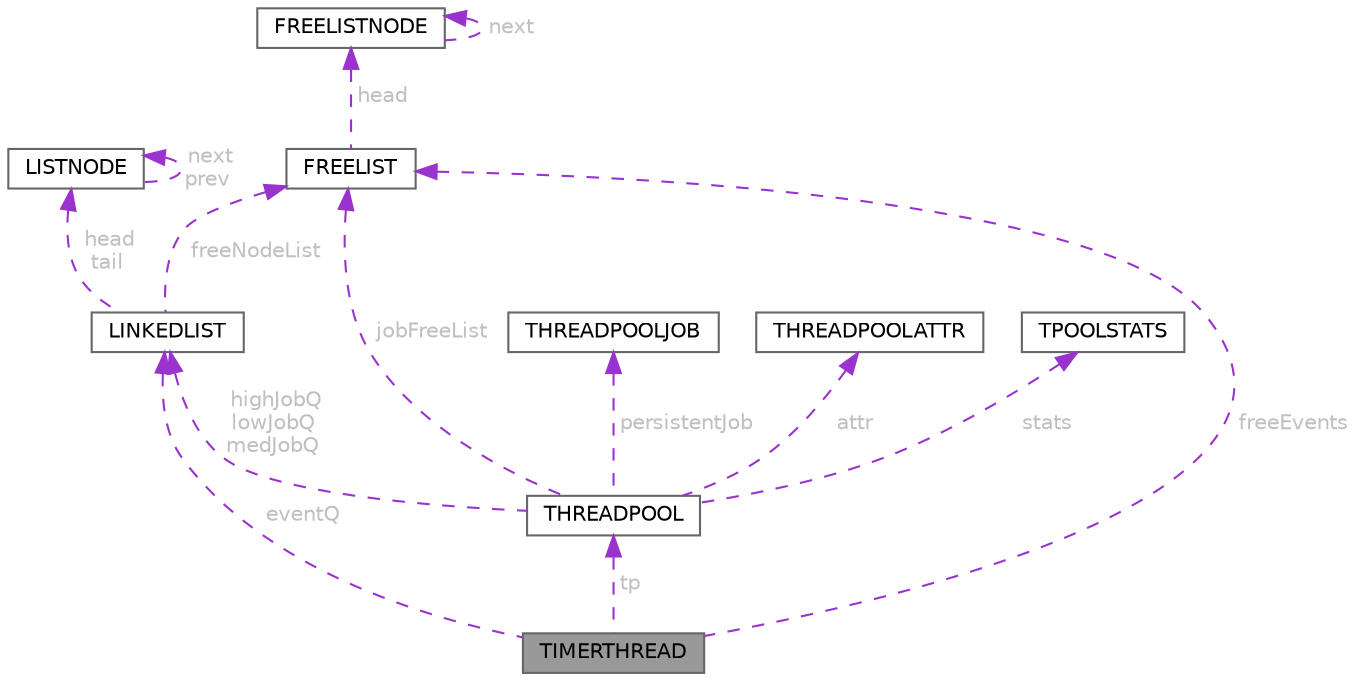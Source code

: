 digraph "TIMERTHREAD"
{
 // LATEX_PDF_SIZE
  bgcolor="transparent";
  edge [fontname=Helvetica,fontsize=10,labelfontname=Helvetica,labelfontsize=10];
  node [fontname=Helvetica,fontsize=10,shape=box,height=0.2,width=0.4];
  Node1 [id="Node000001",label="TIMERTHREAD",height=0.2,width=0.4,color="gray40", fillcolor="grey60", style="filled", fontcolor="black",tooltip=" "];
  Node2 -> Node1 [id="edge1_Node000001_Node000002",dir="back",color="darkorchid3",style="dashed",tooltip=" ",label=" eventQ",fontcolor="grey" ];
  Node2 [id="Node000002",label="LINKEDLIST",height=0.2,width=0.4,color="gray40", fillcolor="white", style="filled",URL="$structLINKEDLIST.html",tooltip=" "];
  Node3 -> Node2 [id="edge2_Node000002_Node000003",dir="back",color="darkorchid3",style="dashed",tooltip=" ",label=" head\ntail",fontcolor="grey" ];
  Node3 [id="Node000003",label="LISTNODE",height=0.2,width=0.4,color="gray40", fillcolor="white", style="filled",URL="$structLISTNODE.html",tooltip=" "];
  Node3 -> Node3 [id="edge3_Node000003_Node000003",dir="back",color="darkorchid3",style="dashed",tooltip=" ",label=" next\nprev",fontcolor="grey" ];
  Node4 -> Node2 [id="edge4_Node000002_Node000004",dir="back",color="darkorchid3",style="dashed",tooltip=" ",label=" freeNodeList",fontcolor="grey" ];
  Node4 [id="Node000004",label="FREELIST",height=0.2,width=0.4,color="gray40", fillcolor="white", style="filled",URL="$structFREELIST.html",tooltip=" "];
  Node5 -> Node4 [id="edge5_Node000004_Node000005",dir="back",color="darkorchid3",style="dashed",tooltip=" ",label=" head",fontcolor="grey" ];
  Node5 [id="Node000005",label="FREELISTNODE",height=0.2,width=0.4,color="gray40", fillcolor="white", style="filled",URL="$structFREELISTNODE.html",tooltip=" "];
  Node5 -> Node5 [id="edge6_Node000005_Node000005",dir="back",color="darkorchid3",style="dashed",tooltip=" ",label=" next",fontcolor="grey" ];
  Node4 -> Node1 [id="edge7_Node000001_Node000004",dir="back",color="darkorchid3",style="dashed",tooltip=" ",label=" freeEvents",fontcolor="grey" ];
  Node6 -> Node1 [id="edge8_Node000001_Node000006",dir="back",color="darkorchid3",style="dashed",tooltip=" ",label=" tp",fontcolor="grey" ];
  Node6 [id="Node000006",label="THREADPOOL",height=0.2,width=0.4,color="gray40", fillcolor="white", style="filled",URL="$structTHREADPOOL.html",tooltip="A thread pool similar to the thread pool in the UPnP SDK."];
  Node4 -> Node6 [id="edge9_Node000006_Node000004",dir="back",color="darkorchid3",style="dashed",tooltip=" ",label=" jobFreeList",fontcolor="grey" ];
  Node2 -> Node6 [id="edge10_Node000006_Node000002",dir="back",color="darkorchid3",style="dashed",tooltip=" ",label=" highJobQ\nlowJobQ\nmedJobQ",fontcolor="grey" ];
  Node7 -> Node6 [id="edge11_Node000006_Node000007",dir="back",color="darkorchid3",style="dashed",tooltip=" ",label=" persistentJob",fontcolor="grey" ];
  Node7 [id="Node000007",label="THREADPOOLJOB",height=0.2,width=0.4,color="gray40", fillcolor="white", style="filled",URL="$structTHREADPOOLJOB.html",tooltip=" "];
  Node8 -> Node6 [id="edge12_Node000006_Node000008",dir="back",color="darkorchid3",style="dashed",tooltip=" ",label=" attr",fontcolor="grey" ];
  Node8 [id="Node000008",label="THREADPOOLATTR",height=0.2,width=0.4,color="gray40", fillcolor="white", style="filled",URL="$structTHREADPOOLATTR.html",tooltip=" "];
  Node9 -> Node6 [id="edge13_Node000006_Node000009",dir="back",color="darkorchid3",style="dashed",tooltip=" ",label=" stats",fontcolor="grey" ];
  Node9 [id="Node000009",label="TPOOLSTATS",height=0.2,width=0.4,color="gray40", fillcolor="white", style="filled",URL="$structTPOOLSTATS.html",tooltip=" "];
}

